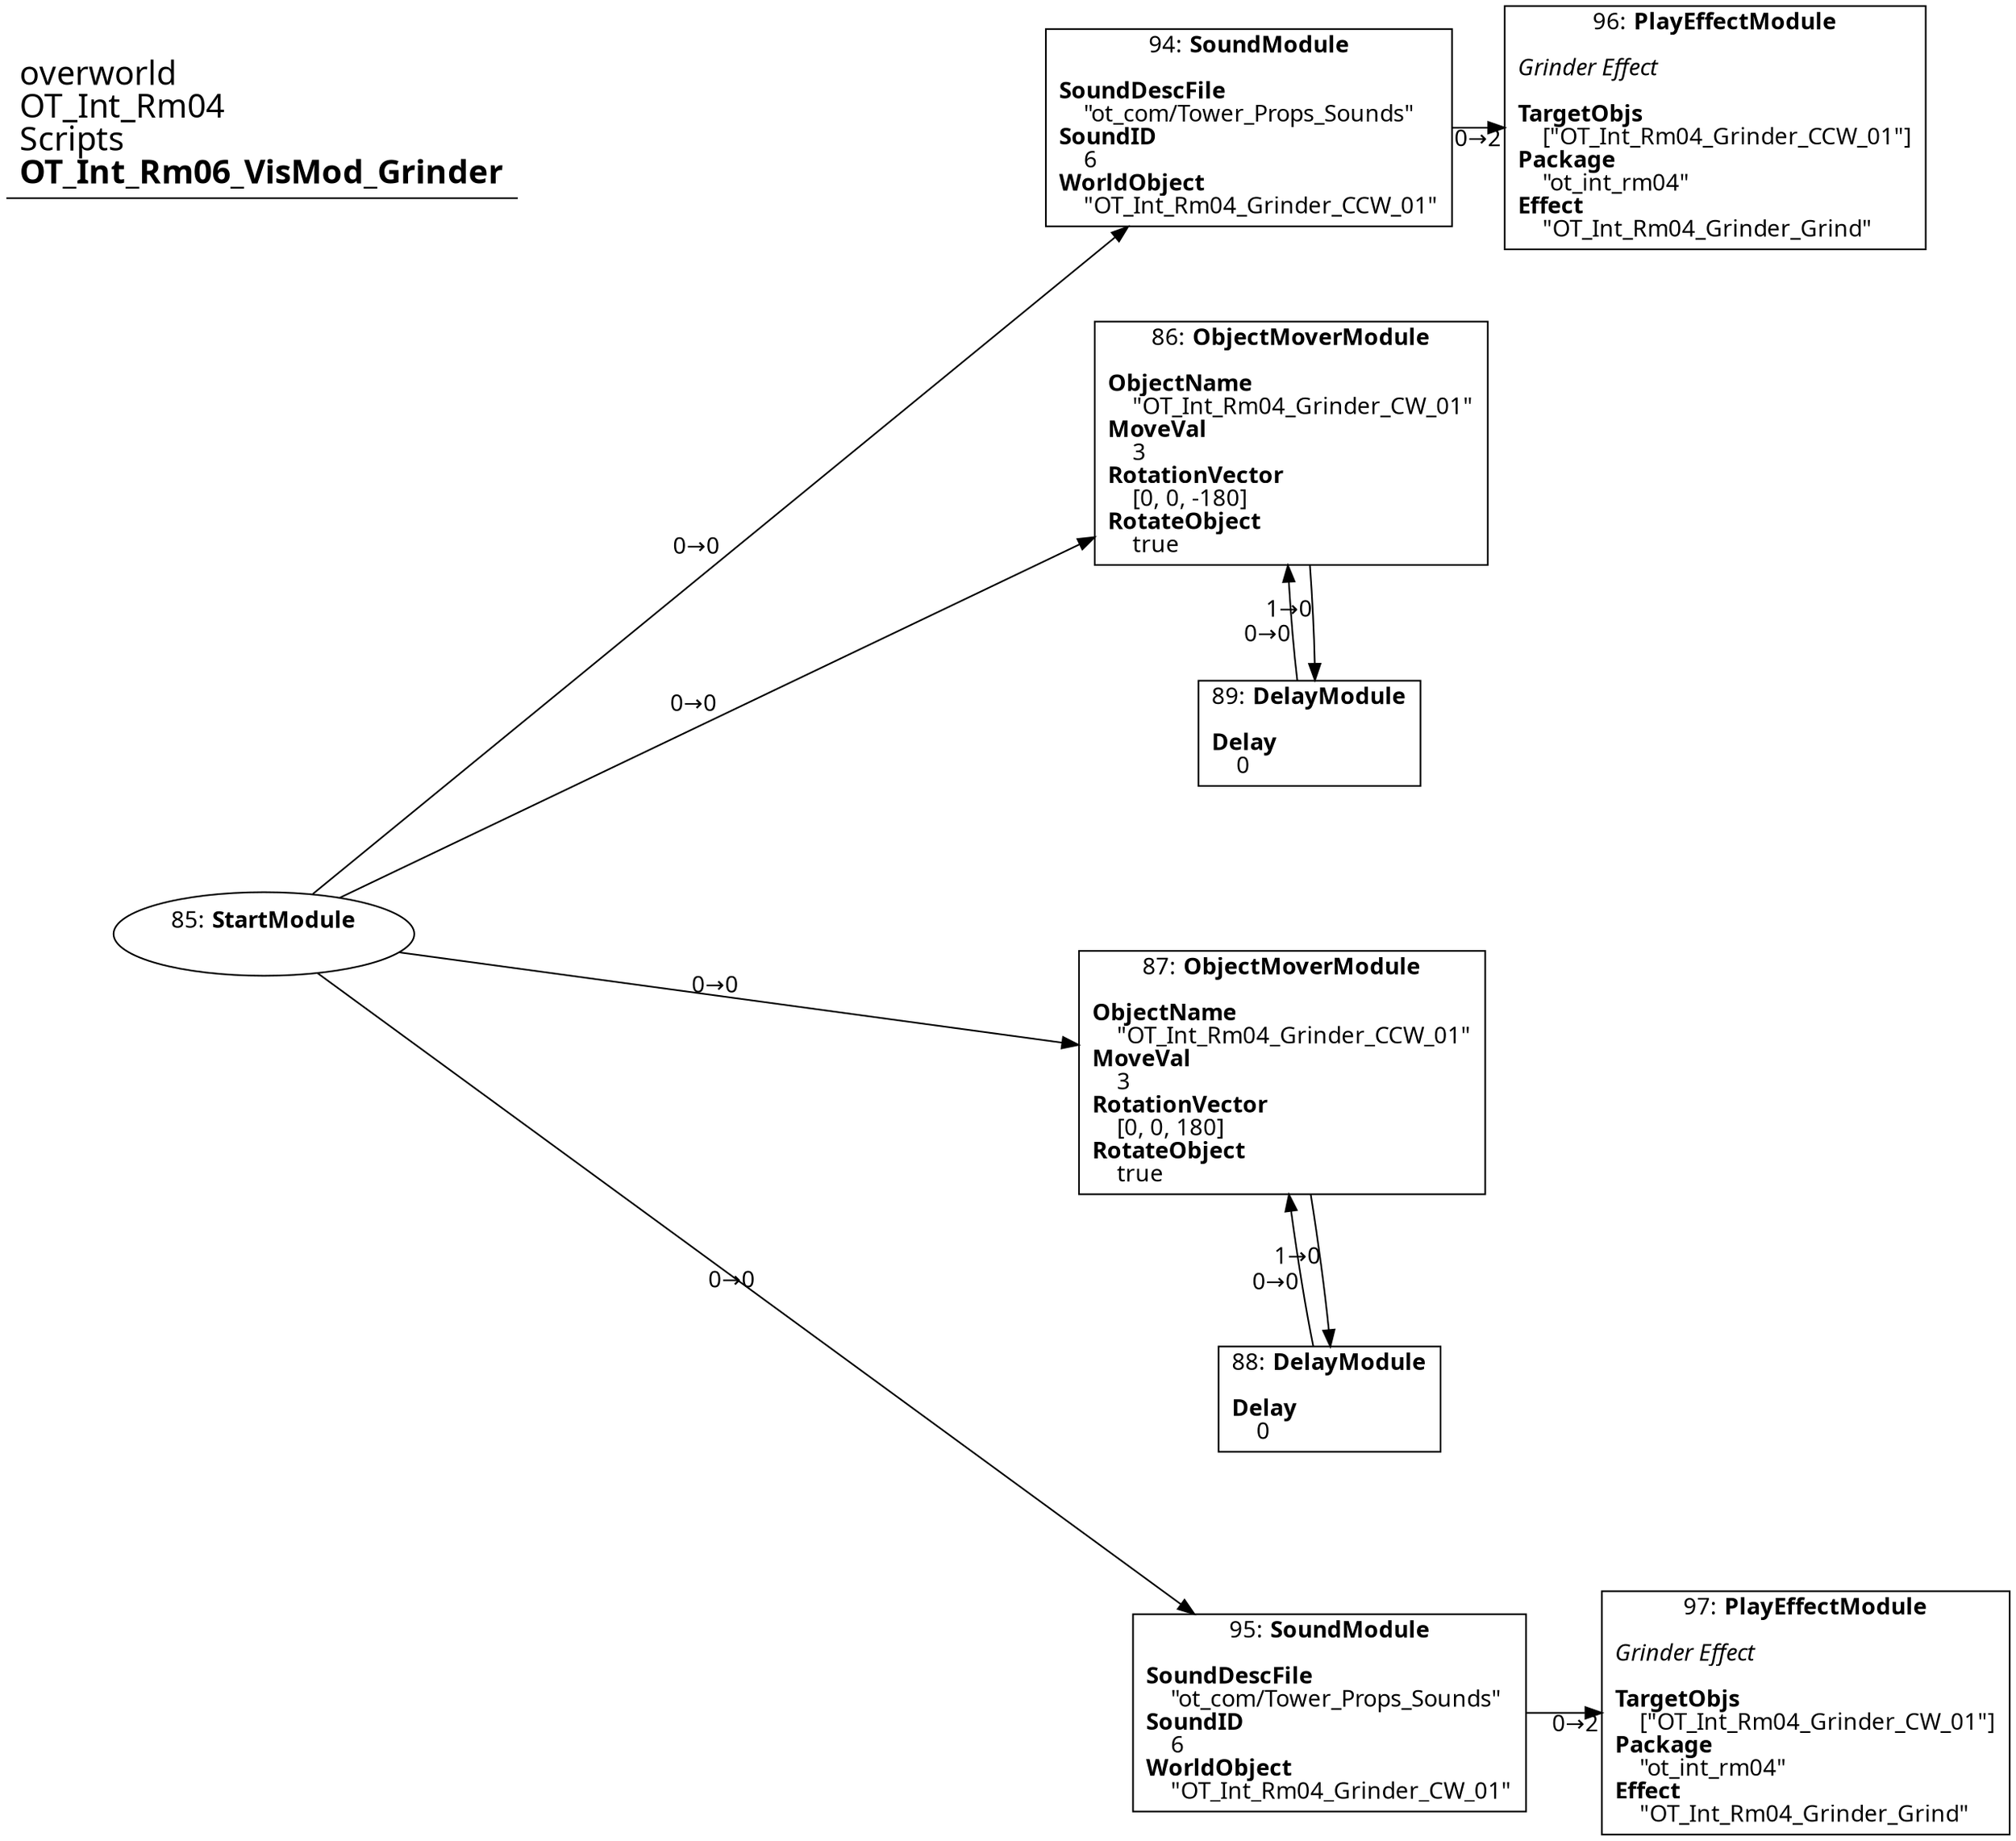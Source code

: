 digraph {
    layout = fdp;
    overlap = prism;
    sep = "+16";
    splines = spline;

    node [ shape = box ];

    graph [ fontname = "Segoe UI" ];
    node [ fontname = "Segoe UI" ];
    edge [ fontname = "Segoe UI" ];

    85 [ label = <85: <b>StartModule</b><br/><br/>> ];
    85 [ shape = oval ]
    85 [ pos = "-0.61600006,-0.65800005!" ];
    85 -> 86 [ label = "0→0" ];
    85 -> 87 [ label = "0→0" ];
    85 -> 94 [ label = "0→0" ];
    85 -> 95 [ label = "0→0" ];

    86 [ label = <86: <b>ObjectMoverModule</b><br/><br/><b>ObjectName</b><br align="left"/>    &quot;OT_Int_Rm04_Grinder_CW_01&quot;<br align="left"/><b>MoveVal</b><br align="left"/>    3<br align="left"/><b>RotationVector</b><br align="left"/>    [0, 0, -180]<br align="left"/><b>RotateObject</b><br align="left"/>    true<br align="left"/>> ];
    86 [ pos = "-0.053000003,-0.38900003!" ];
    86 -> 89 [ label = "1→0" ];

    87 [ label = <87: <b>ObjectMoverModule</b><br/><br/><b>ObjectName</b><br align="left"/>    &quot;OT_Int_Rm04_Grinder_CCW_01&quot;<br align="left"/><b>MoveVal</b><br align="left"/>    3<br align="left"/><b>RotationVector</b><br align="left"/>    [0, 0, 180]<br align="left"/><b>RotateObject</b><br align="left"/>    true<br align="left"/>> ];
    87 [ pos = "-0.058000002,-0.734!" ];
    87 -> 88 [ label = "1→0" ];

    88 [ label = <88: <b>DelayModule</b><br/><br/><b>Delay</b><br align="left"/>    0<br align="left"/>> ];
    88 [ pos = "-0.032,-0.91300005!" ];
    88 -> 87 [ label = "0→0" ];

    89 [ label = <89: <b>DelayModule</b><br/><br/><b>Delay</b><br align="left"/>    0<br align="left"/>> ];
    89 [ pos = "-0.043,-0.54800004!" ];
    89 -> 86 [ label = "0→0" ];

    94 [ label = <94: <b>SoundModule</b><br/><br/><b>SoundDescFile</b><br align="left"/>    &quot;ot_com/Tower_Props_Sounds&quot;<br align="left"/><b>SoundID</b><br align="left"/>    6<br align="left"/><b>WorldObject</b><br align="left"/>    &quot;OT_Int_Rm04_Grinder_CCW_01&quot;<br align="left"/>> ];
    94 [ pos = "-0.057000004,-0.216!" ];
    94 -> 96 [ label = "0→2" ];

    95 [ label = <95: <b>SoundModule</b><br/><br/><b>SoundDescFile</b><br align="left"/>    &quot;ot_com/Tower_Props_Sounds&quot;<br align="left"/><b>SoundID</b><br align="left"/>    6<br align="left"/><b>WorldObject</b><br align="left"/>    &quot;OT_Int_Rm04_Grinder_CW_01&quot;<br align="left"/>> ];
    95 [ pos = "-0.032,-1.085!" ];
    95 -> 97 [ label = "0→2" ];

    96 [ label = <96: <b>PlayEffectModule</b><br/><br/><i>Grinder Effect<br align="left"/></i><br align="left"/><b>TargetObjs</b><br align="left"/>    [&quot;OT_Int_Rm04_Grinder_CCW_01&quot;]<br align="left"/><b>Package</b><br align="left"/>    &quot;ot_int_rm04&quot;<br align="left"/><b>Effect</b><br align="left"/>    &quot;OT_Int_Rm04_Grinder_Grind&quot;<br align="left"/>> ];
    96 [ pos = "0.16000001,-0.216!" ];

    97 [ label = <97: <b>PlayEffectModule</b><br/><br/><i>Grinder Effect<br align="left"/></i><br align="left"/><b>TargetObjs</b><br align="left"/>    [&quot;OT_Int_Rm04_Grinder_CW_01&quot;]<br align="left"/><b>Package</b><br align="left"/>    &quot;ot_int_rm04&quot;<br align="left"/><b>Effect</b><br align="left"/>    &quot;OT_Int_Rm04_Grinder_Grind&quot;<br align="left"/>> ];
    97 [ pos = "0.22900002,-1.085!" ];

    title [ pos = "-0.61700004,-0.215!" ];
    title [ shape = underline ];
    title [ label = <<font point-size="20">overworld<br align="left"/>OT_Int_Rm04<br align="left"/>Scripts<br align="left"/><b>OT_Int_Rm06_VisMod_Grinder</b><br align="left"/></font>> ];
}
